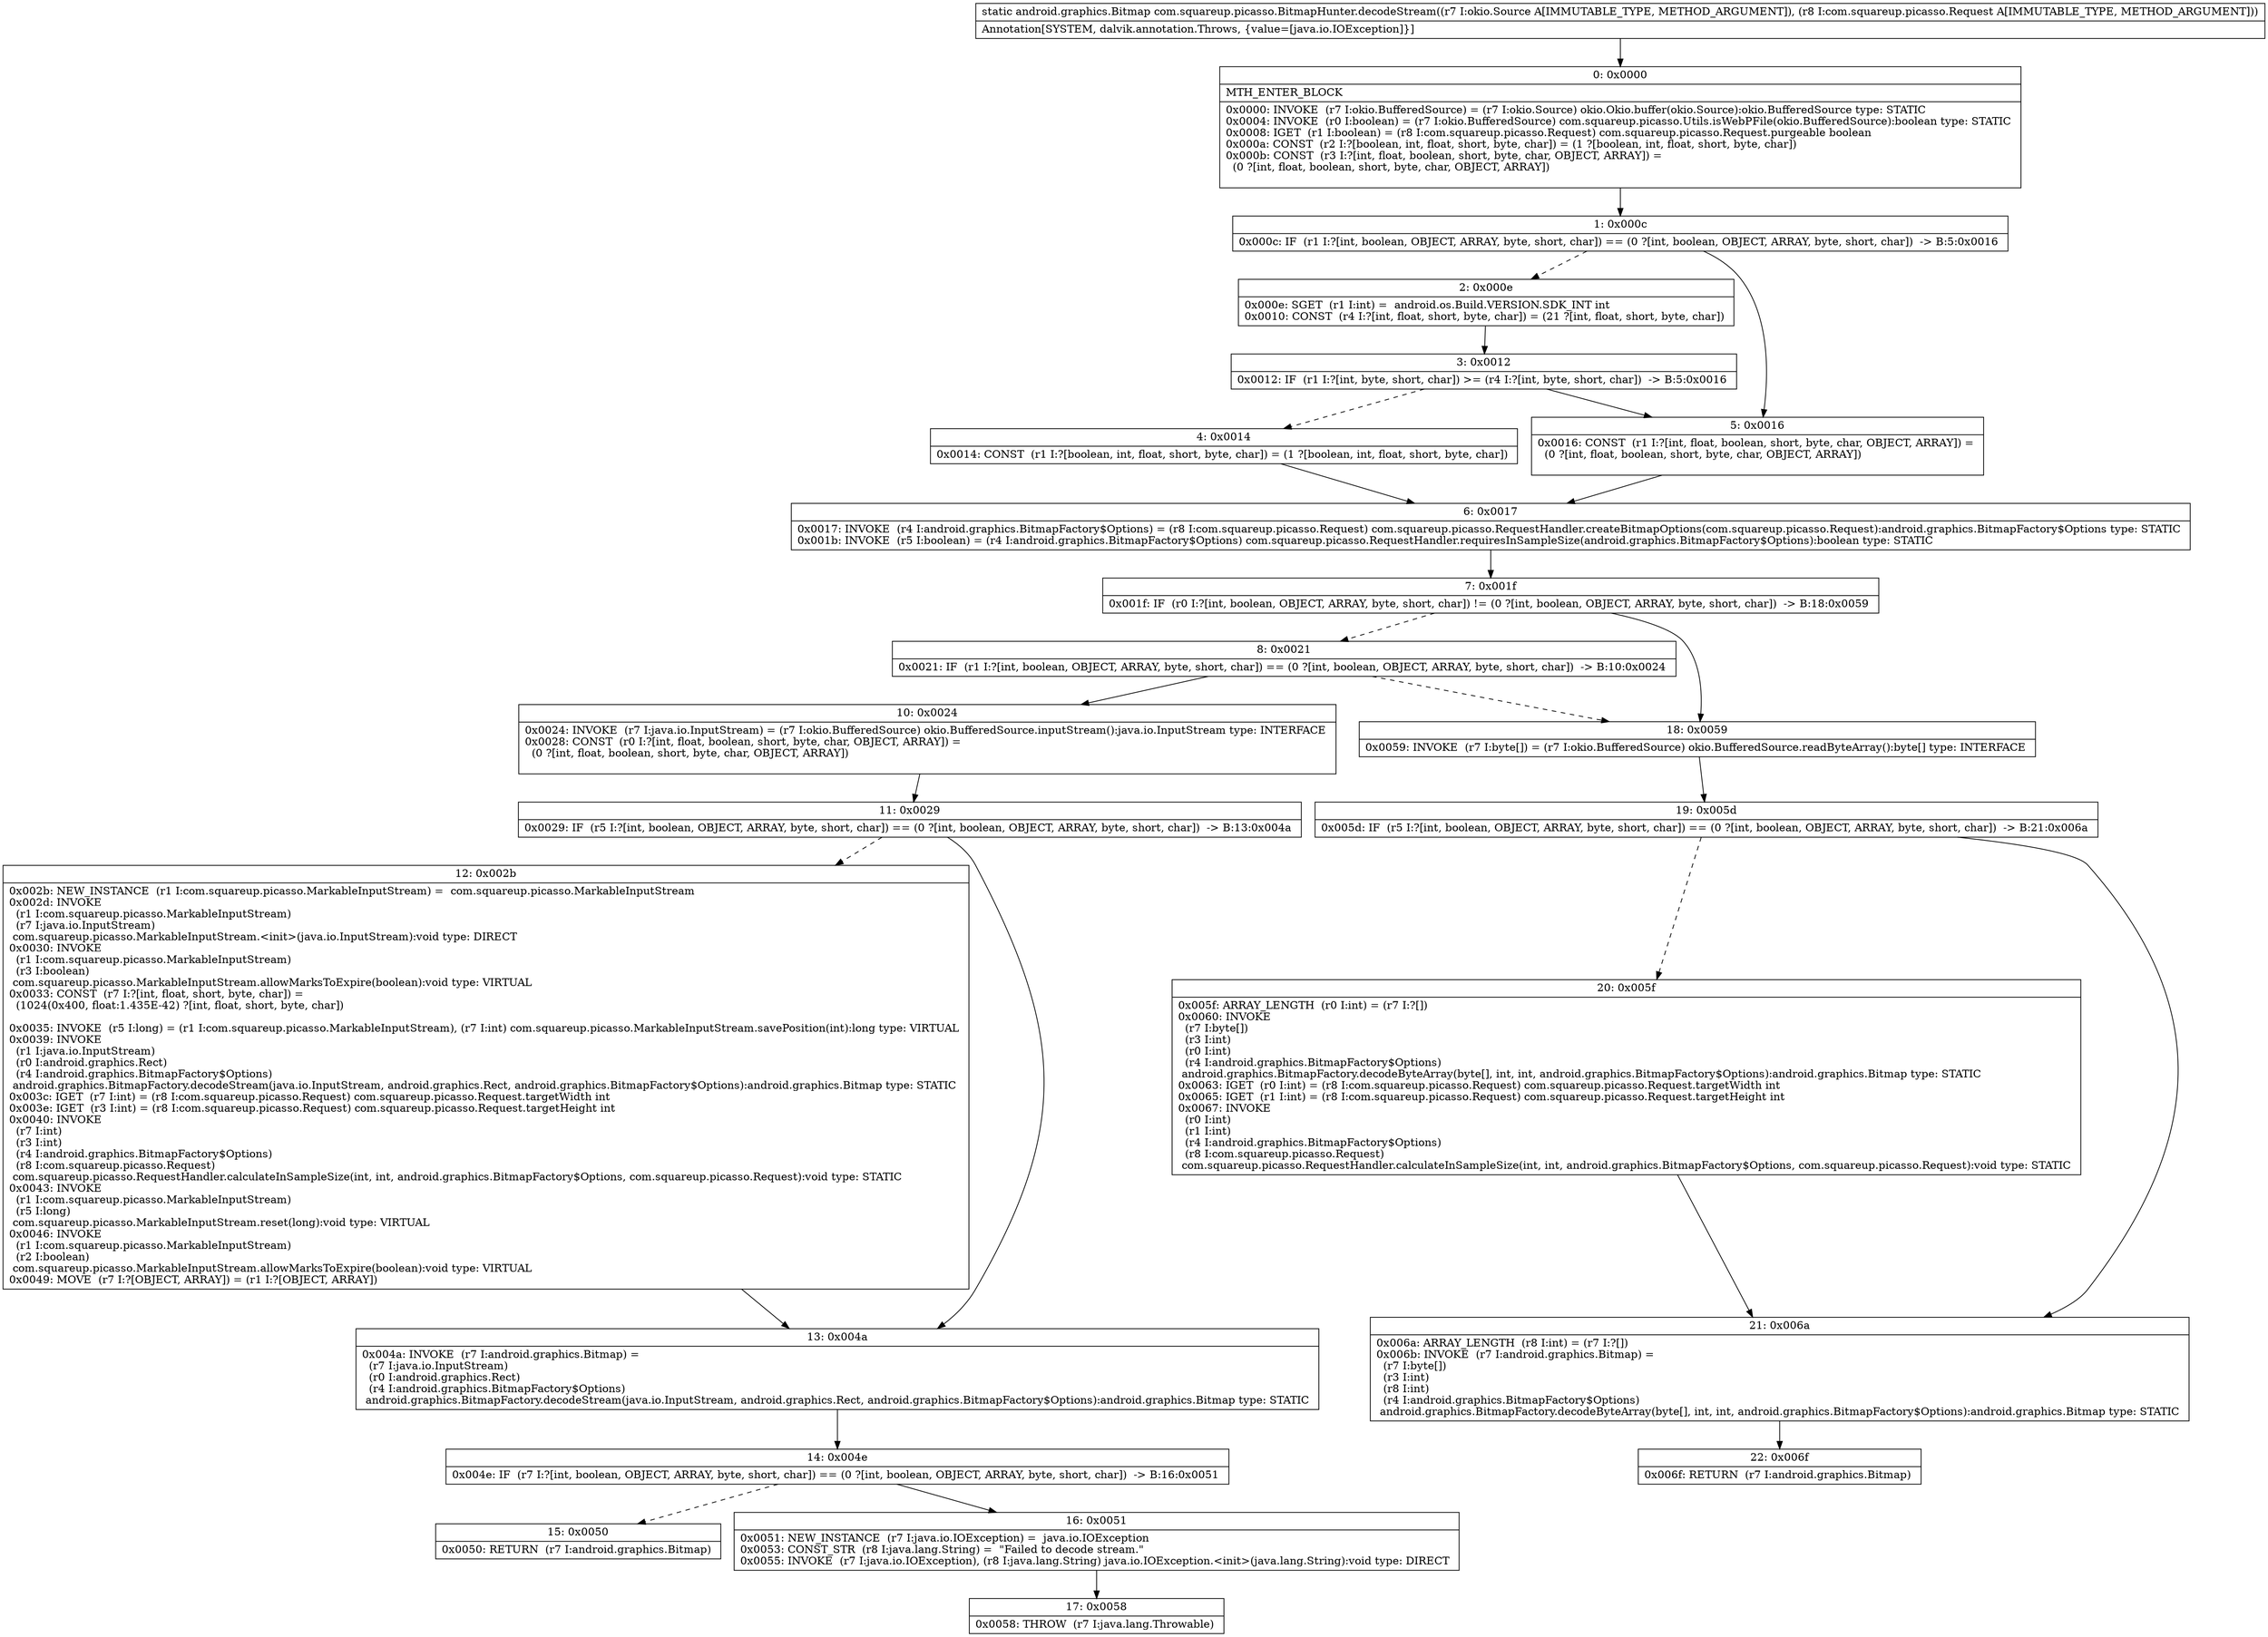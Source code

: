 digraph "CFG forcom.squareup.picasso.BitmapHunter.decodeStream(Lokio\/Source;Lcom\/squareup\/picasso\/Request;)Landroid\/graphics\/Bitmap;" {
Node_0 [shape=record,label="{0\:\ 0x0000|MTH_ENTER_BLOCK\l|0x0000: INVOKE  (r7 I:okio.BufferedSource) = (r7 I:okio.Source) okio.Okio.buffer(okio.Source):okio.BufferedSource type: STATIC \l0x0004: INVOKE  (r0 I:boolean) = (r7 I:okio.BufferedSource) com.squareup.picasso.Utils.isWebPFile(okio.BufferedSource):boolean type: STATIC \l0x0008: IGET  (r1 I:boolean) = (r8 I:com.squareup.picasso.Request) com.squareup.picasso.Request.purgeable boolean \l0x000a: CONST  (r2 I:?[boolean, int, float, short, byte, char]) = (1 ?[boolean, int, float, short, byte, char]) \l0x000b: CONST  (r3 I:?[int, float, boolean, short, byte, char, OBJECT, ARRAY]) = \l  (0 ?[int, float, boolean, short, byte, char, OBJECT, ARRAY])\l \l}"];
Node_1 [shape=record,label="{1\:\ 0x000c|0x000c: IF  (r1 I:?[int, boolean, OBJECT, ARRAY, byte, short, char]) == (0 ?[int, boolean, OBJECT, ARRAY, byte, short, char])  \-\> B:5:0x0016 \l}"];
Node_2 [shape=record,label="{2\:\ 0x000e|0x000e: SGET  (r1 I:int) =  android.os.Build.VERSION.SDK_INT int \l0x0010: CONST  (r4 I:?[int, float, short, byte, char]) = (21 ?[int, float, short, byte, char]) \l}"];
Node_3 [shape=record,label="{3\:\ 0x0012|0x0012: IF  (r1 I:?[int, byte, short, char]) \>= (r4 I:?[int, byte, short, char])  \-\> B:5:0x0016 \l}"];
Node_4 [shape=record,label="{4\:\ 0x0014|0x0014: CONST  (r1 I:?[boolean, int, float, short, byte, char]) = (1 ?[boolean, int, float, short, byte, char]) \l}"];
Node_5 [shape=record,label="{5\:\ 0x0016|0x0016: CONST  (r1 I:?[int, float, boolean, short, byte, char, OBJECT, ARRAY]) = \l  (0 ?[int, float, boolean, short, byte, char, OBJECT, ARRAY])\l \l}"];
Node_6 [shape=record,label="{6\:\ 0x0017|0x0017: INVOKE  (r4 I:android.graphics.BitmapFactory$Options) = (r8 I:com.squareup.picasso.Request) com.squareup.picasso.RequestHandler.createBitmapOptions(com.squareup.picasso.Request):android.graphics.BitmapFactory$Options type: STATIC \l0x001b: INVOKE  (r5 I:boolean) = (r4 I:android.graphics.BitmapFactory$Options) com.squareup.picasso.RequestHandler.requiresInSampleSize(android.graphics.BitmapFactory$Options):boolean type: STATIC \l}"];
Node_7 [shape=record,label="{7\:\ 0x001f|0x001f: IF  (r0 I:?[int, boolean, OBJECT, ARRAY, byte, short, char]) != (0 ?[int, boolean, OBJECT, ARRAY, byte, short, char])  \-\> B:18:0x0059 \l}"];
Node_8 [shape=record,label="{8\:\ 0x0021|0x0021: IF  (r1 I:?[int, boolean, OBJECT, ARRAY, byte, short, char]) == (0 ?[int, boolean, OBJECT, ARRAY, byte, short, char])  \-\> B:10:0x0024 \l}"];
Node_10 [shape=record,label="{10\:\ 0x0024|0x0024: INVOKE  (r7 I:java.io.InputStream) = (r7 I:okio.BufferedSource) okio.BufferedSource.inputStream():java.io.InputStream type: INTERFACE \l0x0028: CONST  (r0 I:?[int, float, boolean, short, byte, char, OBJECT, ARRAY]) = \l  (0 ?[int, float, boolean, short, byte, char, OBJECT, ARRAY])\l \l}"];
Node_11 [shape=record,label="{11\:\ 0x0029|0x0029: IF  (r5 I:?[int, boolean, OBJECT, ARRAY, byte, short, char]) == (0 ?[int, boolean, OBJECT, ARRAY, byte, short, char])  \-\> B:13:0x004a \l}"];
Node_12 [shape=record,label="{12\:\ 0x002b|0x002b: NEW_INSTANCE  (r1 I:com.squareup.picasso.MarkableInputStream) =  com.squareup.picasso.MarkableInputStream \l0x002d: INVOKE  \l  (r1 I:com.squareup.picasso.MarkableInputStream)\l  (r7 I:java.io.InputStream)\l com.squareup.picasso.MarkableInputStream.\<init\>(java.io.InputStream):void type: DIRECT \l0x0030: INVOKE  \l  (r1 I:com.squareup.picasso.MarkableInputStream)\l  (r3 I:boolean)\l com.squareup.picasso.MarkableInputStream.allowMarksToExpire(boolean):void type: VIRTUAL \l0x0033: CONST  (r7 I:?[int, float, short, byte, char]) = \l  (1024(0x400, float:1.435E\-42) ?[int, float, short, byte, char])\l \l0x0035: INVOKE  (r5 I:long) = (r1 I:com.squareup.picasso.MarkableInputStream), (r7 I:int) com.squareup.picasso.MarkableInputStream.savePosition(int):long type: VIRTUAL \l0x0039: INVOKE  \l  (r1 I:java.io.InputStream)\l  (r0 I:android.graphics.Rect)\l  (r4 I:android.graphics.BitmapFactory$Options)\l android.graphics.BitmapFactory.decodeStream(java.io.InputStream, android.graphics.Rect, android.graphics.BitmapFactory$Options):android.graphics.Bitmap type: STATIC \l0x003c: IGET  (r7 I:int) = (r8 I:com.squareup.picasso.Request) com.squareup.picasso.Request.targetWidth int \l0x003e: IGET  (r3 I:int) = (r8 I:com.squareup.picasso.Request) com.squareup.picasso.Request.targetHeight int \l0x0040: INVOKE  \l  (r7 I:int)\l  (r3 I:int)\l  (r4 I:android.graphics.BitmapFactory$Options)\l  (r8 I:com.squareup.picasso.Request)\l com.squareup.picasso.RequestHandler.calculateInSampleSize(int, int, android.graphics.BitmapFactory$Options, com.squareup.picasso.Request):void type: STATIC \l0x0043: INVOKE  \l  (r1 I:com.squareup.picasso.MarkableInputStream)\l  (r5 I:long)\l com.squareup.picasso.MarkableInputStream.reset(long):void type: VIRTUAL \l0x0046: INVOKE  \l  (r1 I:com.squareup.picasso.MarkableInputStream)\l  (r2 I:boolean)\l com.squareup.picasso.MarkableInputStream.allowMarksToExpire(boolean):void type: VIRTUAL \l0x0049: MOVE  (r7 I:?[OBJECT, ARRAY]) = (r1 I:?[OBJECT, ARRAY]) \l}"];
Node_13 [shape=record,label="{13\:\ 0x004a|0x004a: INVOKE  (r7 I:android.graphics.Bitmap) = \l  (r7 I:java.io.InputStream)\l  (r0 I:android.graphics.Rect)\l  (r4 I:android.graphics.BitmapFactory$Options)\l android.graphics.BitmapFactory.decodeStream(java.io.InputStream, android.graphics.Rect, android.graphics.BitmapFactory$Options):android.graphics.Bitmap type: STATIC \l}"];
Node_14 [shape=record,label="{14\:\ 0x004e|0x004e: IF  (r7 I:?[int, boolean, OBJECT, ARRAY, byte, short, char]) == (0 ?[int, boolean, OBJECT, ARRAY, byte, short, char])  \-\> B:16:0x0051 \l}"];
Node_15 [shape=record,label="{15\:\ 0x0050|0x0050: RETURN  (r7 I:android.graphics.Bitmap) \l}"];
Node_16 [shape=record,label="{16\:\ 0x0051|0x0051: NEW_INSTANCE  (r7 I:java.io.IOException) =  java.io.IOException \l0x0053: CONST_STR  (r8 I:java.lang.String) =  \"Failed to decode stream.\" \l0x0055: INVOKE  (r7 I:java.io.IOException), (r8 I:java.lang.String) java.io.IOException.\<init\>(java.lang.String):void type: DIRECT \l}"];
Node_17 [shape=record,label="{17\:\ 0x0058|0x0058: THROW  (r7 I:java.lang.Throwable) \l}"];
Node_18 [shape=record,label="{18\:\ 0x0059|0x0059: INVOKE  (r7 I:byte[]) = (r7 I:okio.BufferedSource) okio.BufferedSource.readByteArray():byte[] type: INTERFACE \l}"];
Node_19 [shape=record,label="{19\:\ 0x005d|0x005d: IF  (r5 I:?[int, boolean, OBJECT, ARRAY, byte, short, char]) == (0 ?[int, boolean, OBJECT, ARRAY, byte, short, char])  \-\> B:21:0x006a \l}"];
Node_20 [shape=record,label="{20\:\ 0x005f|0x005f: ARRAY_LENGTH  (r0 I:int) = (r7 I:?[]) \l0x0060: INVOKE  \l  (r7 I:byte[])\l  (r3 I:int)\l  (r0 I:int)\l  (r4 I:android.graphics.BitmapFactory$Options)\l android.graphics.BitmapFactory.decodeByteArray(byte[], int, int, android.graphics.BitmapFactory$Options):android.graphics.Bitmap type: STATIC \l0x0063: IGET  (r0 I:int) = (r8 I:com.squareup.picasso.Request) com.squareup.picasso.Request.targetWidth int \l0x0065: IGET  (r1 I:int) = (r8 I:com.squareup.picasso.Request) com.squareup.picasso.Request.targetHeight int \l0x0067: INVOKE  \l  (r0 I:int)\l  (r1 I:int)\l  (r4 I:android.graphics.BitmapFactory$Options)\l  (r8 I:com.squareup.picasso.Request)\l com.squareup.picasso.RequestHandler.calculateInSampleSize(int, int, android.graphics.BitmapFactory$Options, com.squareup.picasso.Request):void type: STATIC \l}"];
Node_21 [shape=record,label="{21\:\ 0x006a|0x006a: ARRAY_LENGTH  (r8 I:int) = (r7 I:?[]) \l0x006b: INVOKE  (r7 I:android.graphics.Bitmap) = \l  (r7 I:byte[])\l  (r3 I:int)\l  (r8 I:int)\l  (r4 I:android.graphics.BitmapFactory$Options)\l android.graphics.BitmapFactory.decodeByteArray(byte[], int, int, android.graphics.BitmapFactory$Options):android.graphics.Bitmap type: STATIC \l}"];
Node_22 [shape=record,label="{22\:\ 0x006f|0x006f: RETURN  (r7 I:android.graphics.Bitmap) \l}"];
MethodNode[shape=record,label="{static android.graphics.Bitmap com.squareup.picasso.BitmapHunter.decodeStream((r7 I:okio.Source A[IMMUTABLE_TYPE, METHOD_ARGUMENT]), (r8 I:com.squareup.picasso.Request A[IMMUTABLE_TYPE, METHOD_ARGUMENT]))  | Annotation[SYSTEM, dalvik.annotation.Throws, \{value=[java.io.IOException]\}]\l}"];
MethodNode -> Node_0;
Node_0 -> Node_1;
Node_1 -> Node_2[style=dashed];
Node_1 -> Node_5;
Node_2 -> Node_3;
Node_3 -> Node_4[style=dashed];
Node_3 -> Node_5;
Node_4 -> Node_6;
Node_5 -> Node_6;
Node_6 -> Node_7;
Node_7 -> Node_8[style=dashed];
Node_7 -> Node_18;
Node_8 -> Node_10;
Node_8 -> Node_18[style=dashed];
Node_10 -> Node_11;
Node_11 -> Node_12[style=dashed];
Node_11 -> Node_13;
Node_12 -> Node_13;
Node_13 -> Node_14;
Node_14 -> Node_15[style=dashed];
Node_14 -> Node_16;
Node_16 -> Node_17;
Node_18 -> Node_19;
Node_19 -> Node_20[style=dashed];
Node_19 -> Node_21;
Node_20 -> Node_21;
Node_21 -> Node_22;
}


